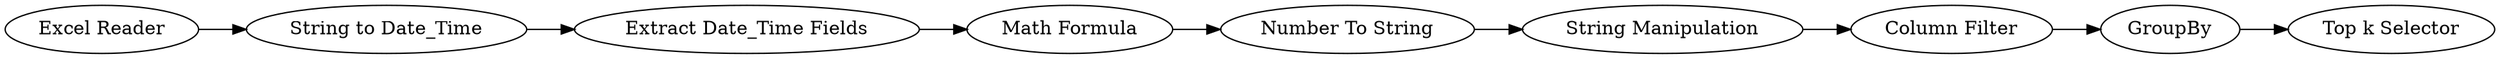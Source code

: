 digraph {
	4 -> 5
	8 -> 9
	3 -> 4
	5 -> 7
	7 -> 6
	9 -> 10
	1 -> 3
	6 -> 8
	5 [label="Math Formula"]
	1 [label="Excel Reader"]
	7 [label="Number To String"]
	9 [label=GroupBy]
	4 [label="Extract Date_Time Fields"]
	6 [label="String Manipulation"]
	8 [label="Column Filter"]
	3 [label="String to Date_Time"]
	10 [label="Top k Selector"]
	rankdir=LR
}
